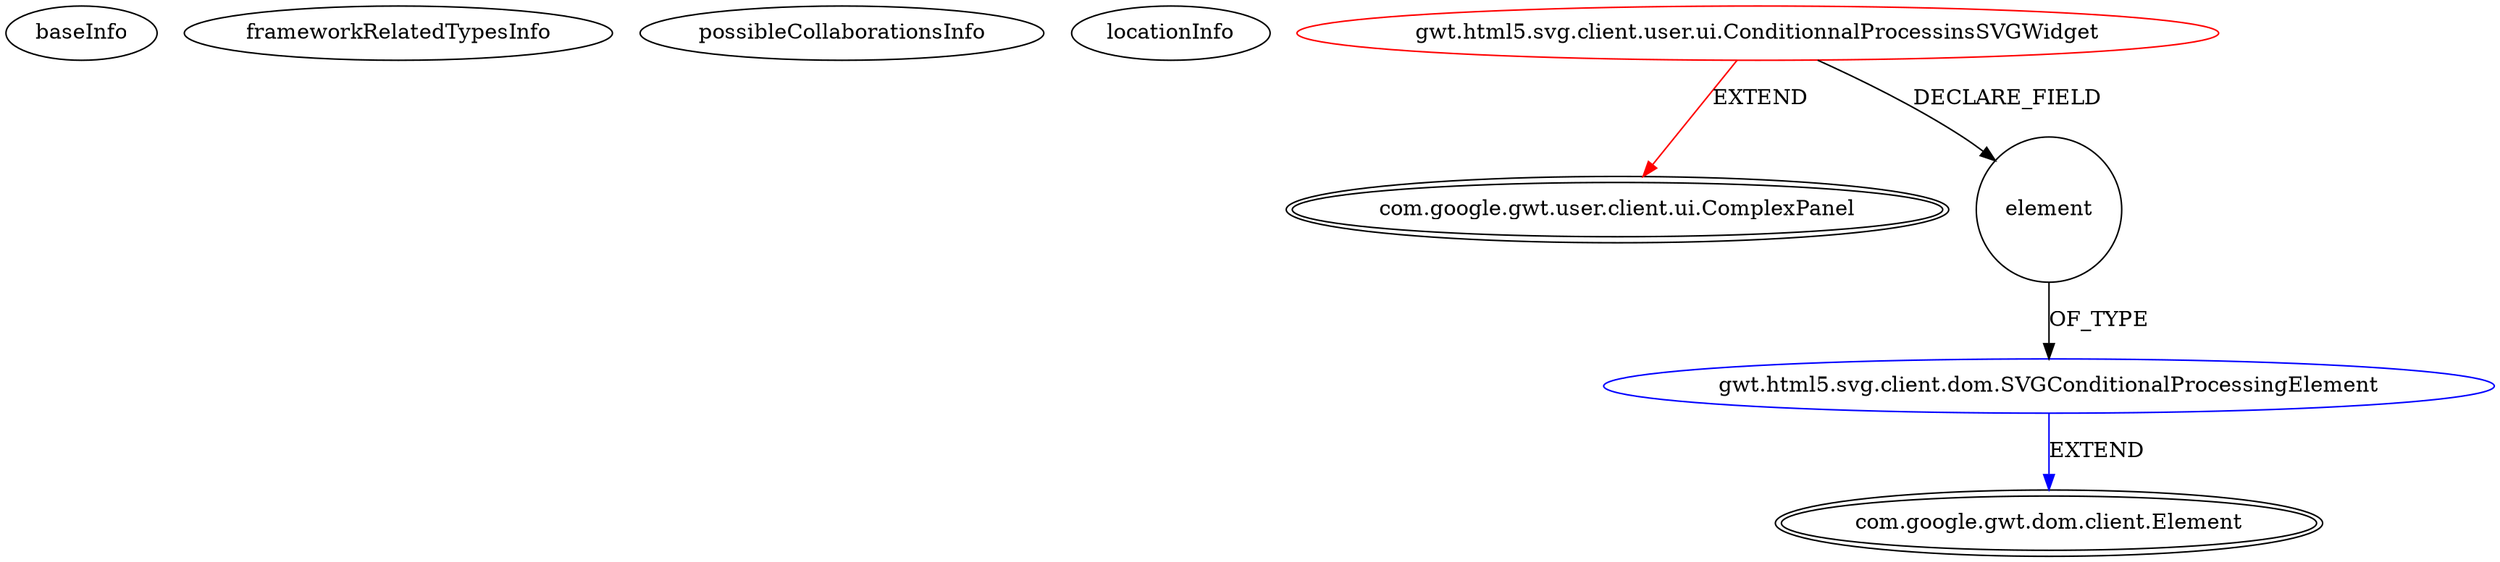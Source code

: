 digraph {
baseInfo[graphId=3976,category="extension_graph",isAnonymous=false,possibleRelation=true]
frameworkRelatedTypesInfo[0="com.google.gwt.user.client.ui.ComplexPanel"]
possibleCollaborationsInfo[0="3976~FIELD_DECLARATION-~com.google.gwt.user.client.ui.ComplexPanel ~com.google.gwt.dom.client.Element ~false~false"]
locationInfo[projectName="mguiral-GwtSvgLib",filePath="/mguiral-GwtSvgLib/GwtSvgLib-master/src/gwt/html5/svg/client/user/ui/ConditionnalProcessinsSVGWidget.java",contextSignature="ConditionnalProcessinsSVGWidget",graphId="3976"]
0[label="gwt.html5.svg.client.user.ui.ConditionnalProcessinsSVGWidget",vertexType="ROOT_CLIENT_CLASS_DECLARATION",isFrameworkType=false,color=red]
1[label="com.google.gwt.user.client.ui.ComplexPanel",vertexType="FRAMEWORK_CLASS_TYPE",isFrameworkType=true,peripheries=2]
2[label="element",vertexType="FIELD_DECLARATION",isFrameworkType=false,shape=circle]
3[label="gwt.html5.svg.client.dom.SVGConditionalProcessingElement",vertexType="REFERENCE_CLIENT_CLASS_DECLARATION",isFrameworkType=false,color=blue]
4[label="com.google.gwt.dom.client.Element",vertexType="FRAMEWORK_CLASS_TYPE",isFrameworkType=true,peripheries=2]
0->1[label="EXTEND",color=red]
0->2[label="DECLARE_FIELD"]
3->4[label="EXTEND",color=blue]
2->3[label="OF_TYPE"]
}
